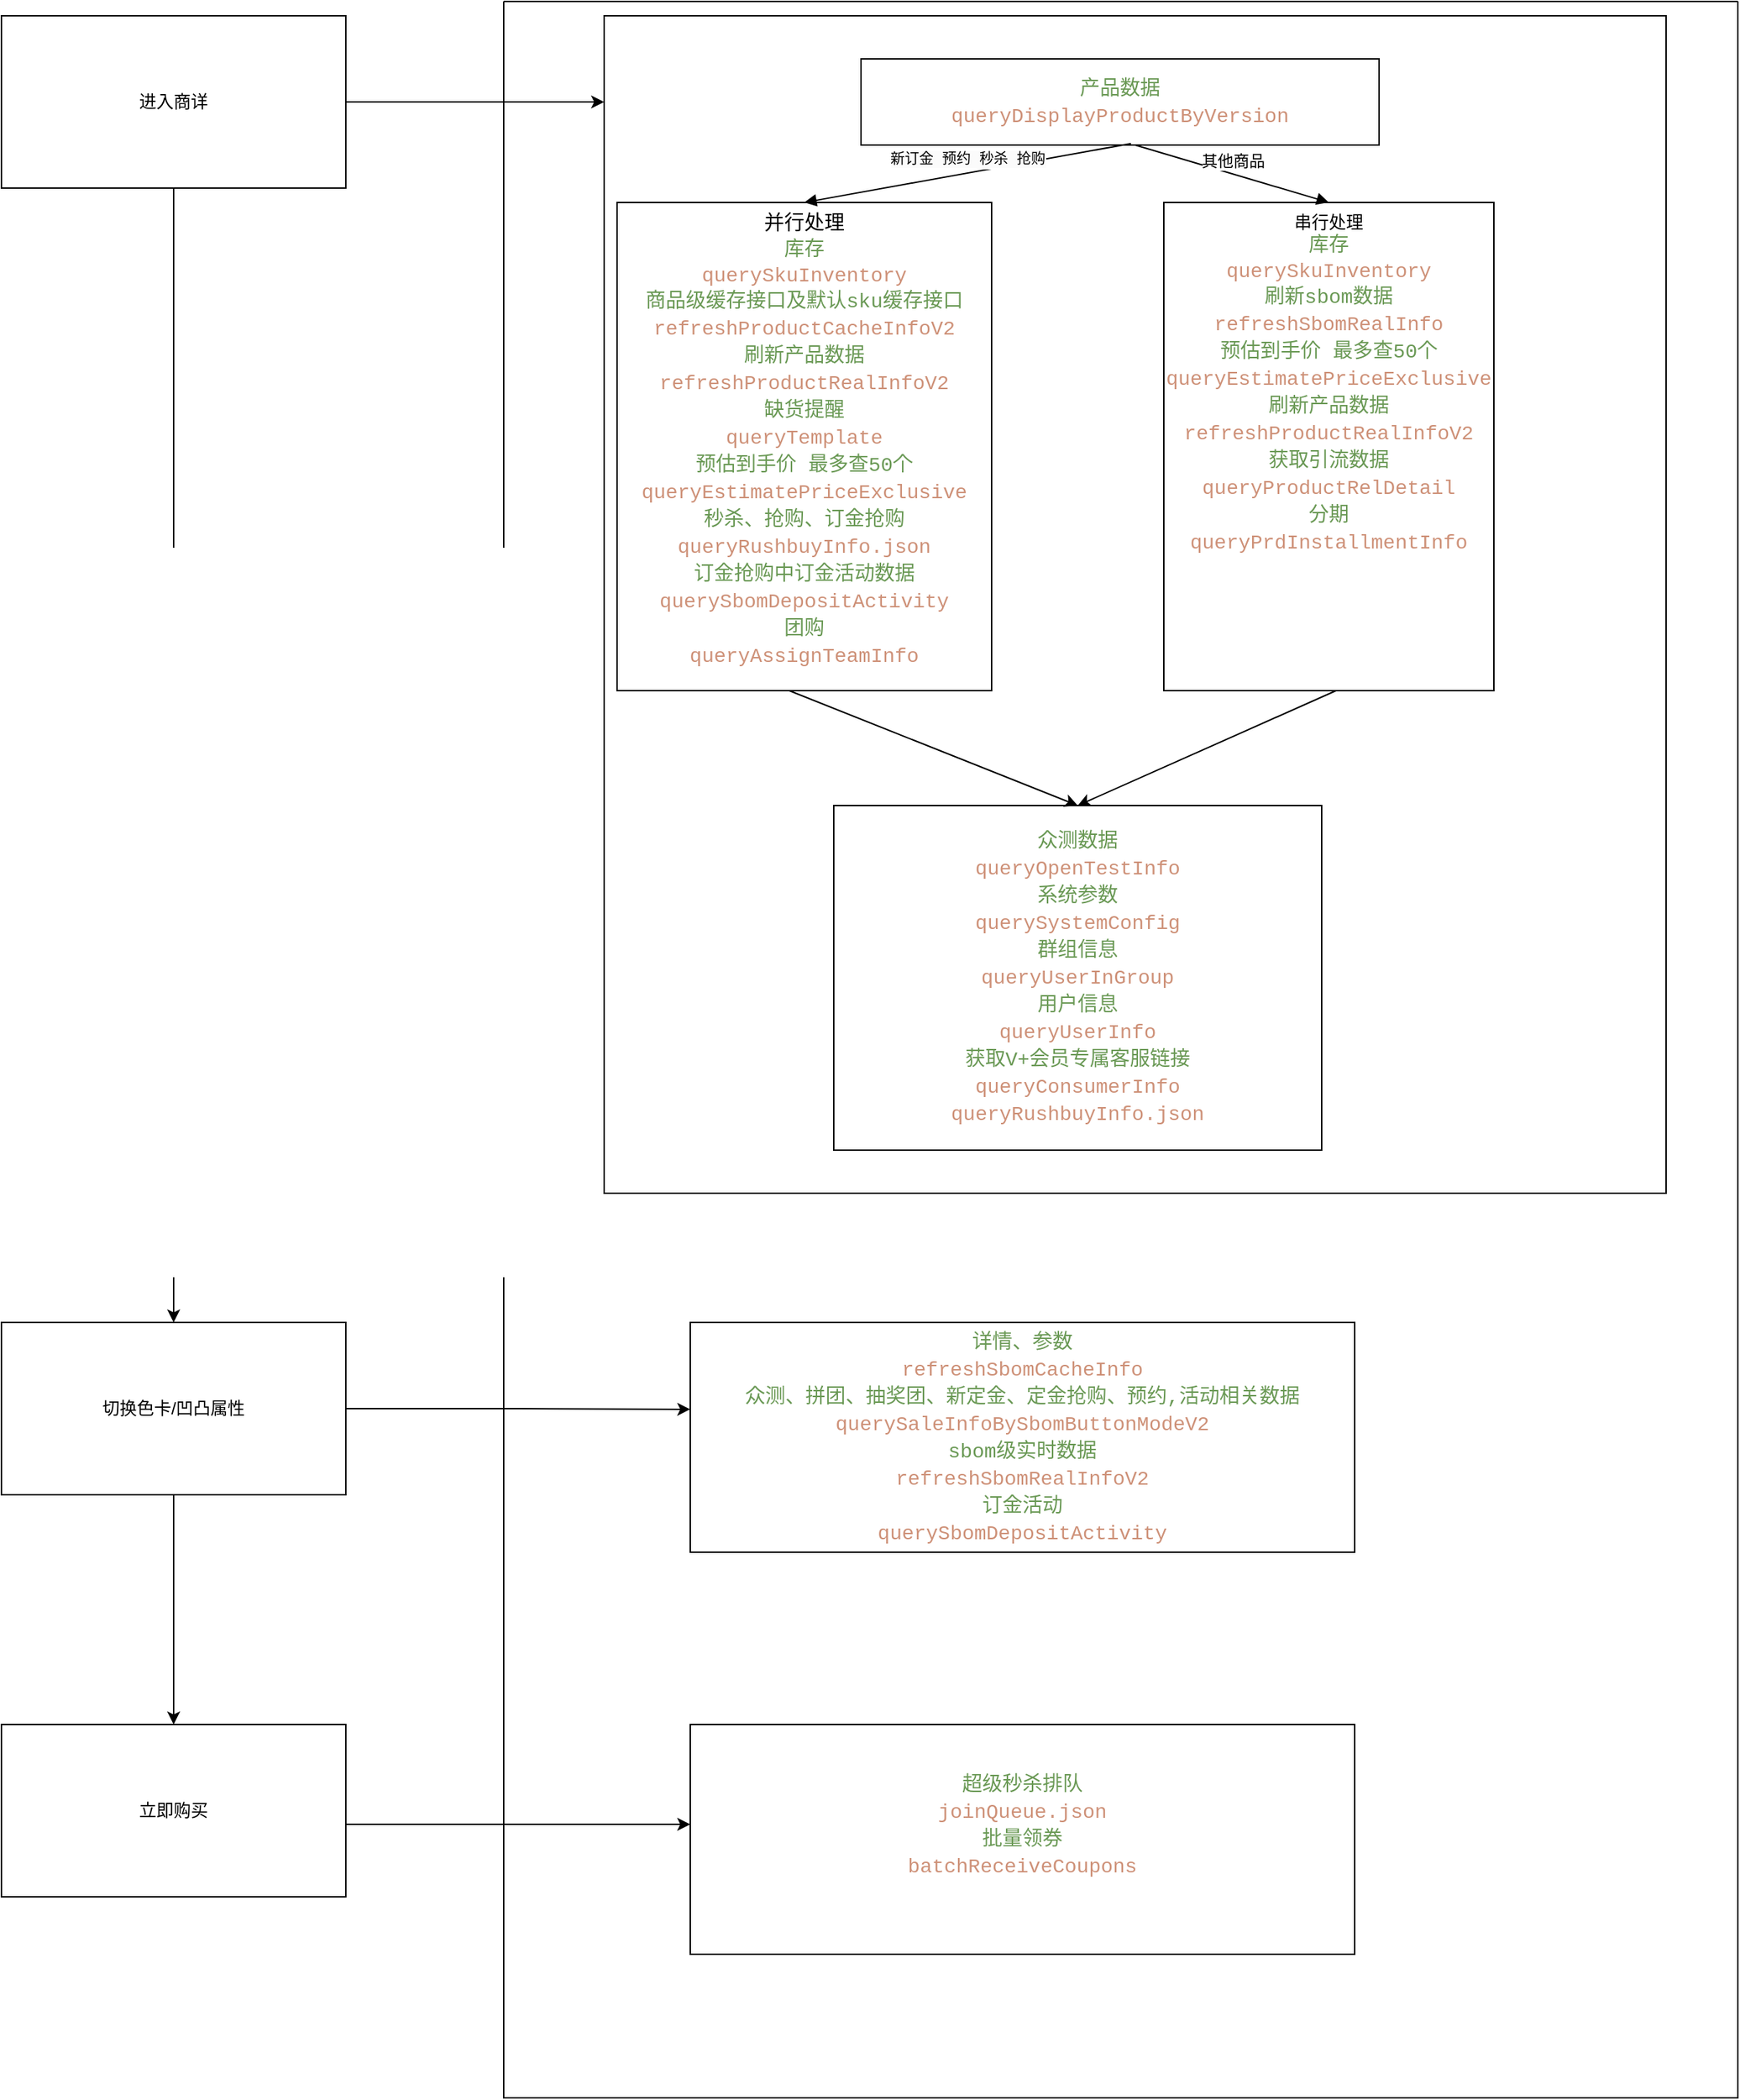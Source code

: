 <mxfile version="24.1.0" type="github">
  <diagram name="Page-1" id="u2O_XTWlCKAYsq86dg9R">
    <mxGraphModel dx="2077" dy="910" grid="1" gridSize="10" guides="1" tooltips="1" connect="1" arrows="1" fold="1" page="1" pageScale="1" pageWidth="827" pageHeight="1169" math="0" shadow="0">
      <root>
        <mxCell id="0" />
        <mxCell id="1" parent="0" />
        <mxCell id="1ApH-VNSJrSQtVyUmo46-1" value="进入商详" style="rounded=0;whiteSpace=wrap;html=1;" parent="1" vertex="1">
          <mxGeometry x="200" y="90" width="240" height="120" as="geometry" />
        </mxCell>
        <mxCell id="1ApH-VNSJrSQtVyUmo46-21" value="" style="edgeStyle=orthogonalEdgeStyle;rounded=0;orthogonalLoop=1;jettySize=auto;html=1;exitX=1;exitY=0.5;exitDx=0;exitDy=0;entryX=0;entryY=0.378;entryDx=0;entryDy=0;entryPerimeter=0;" parent="1" source="1ApH-VNSJrSQtVyUmo46-6" target="1ApH-VNSJrSQtVyUmo46-29" edge="1">
          <mxGeometry relative="1" as="geometry">
            <mxPoint x="310" y="270" as="targetPoint" />
            <mxPoint x="220.0" y="320" as="sourcePoint" />
          </mxGeometry>
        </mxCell>
        <mxCell id="BIDi_lf2wxl6UWkP2Hda-2" value="" style="edgeStyle=orthogonalEdgeStyle;rounded=0;orthogonalLoop=1;jettySize=auto;html=1;" parent="1" source="1ApH-VNSJrSQtVyUmo46-6" target="BIDi_lf2wxl6UWkP2Hda-1" edge="1">
          <mxGeometry relative="1" as="geometry" />
        </mxCell>
        <mxCell id="1ApH-VNSJrSQtVyUmo46-6" value="切换色卡/凹凸属性" style="rounded=0;whiteSpace=wrap;html=1;" parent="1" vertex="1">
          <mxGeometry x="200" y="1000" width="240" height="120" as="geometry" />
        </mxCell>
        <mxCell id="1ApH-VNSJrSQtVyUmo46-26" value="" style="swimlane;startSize=0;" parent="1" vertex="1">
          <mxGeometry x="550" y="80" width="860" height="1460" as="geometry">
            <mxRectangle x="370" y="-40" width="50" height="40" as="alternateBounds" />
          </mxGeometry>
        </mxCell>
        <mxCell id="1ApH-VNSJrSQtVyUmo46-29" value="&lt;div style=&quot;color: rgb(212, 212, 212); font-family: Consolas, &amp;quot;Courier New&amp;quot;, monospace; font-size: 14px; line-height: 19px; white-space: pre;&quot;&gt;&lt;div style=&quot;line-height: 19px;&quot;&gt;&lt;span style=&quot;color: rgb(106, 153, 85);&quot;&gt;详情、参数&lt;/span&gt;&lt;/div&gt;&lt;/div&gt;&lt;div style=&quot;font-family: Consolas, &amp;quot;Courier New&amp;quot;, monospace; font-size: 14px; line-height: 19px; white-space: pre;&quot;&gt;&lt;font color=&quot;#ce9178&quot;&gt;refreshSbomCacheInfo&lt;/font&gt;&lt;/div&gt;&lt;div style=&quot;font-family: Consolas, &amp;quot;Courier New&amp;quot;, monospace; font-size: 14px; line-height: 19px; white-space: pre;&quot;&gt;&lt;div style=&quot;color: rgb(212, 212, 212); line-height: 19px;&quot;&gt;&lt;span style=&quot;color: #6a9955;&quot;&gt;众测、拼团、抽奖团、新定金、定金抢购、预约,活动相关数据&lt;/span&gt;&lt;/div&gt;&lt;div style=&quot;line-height: 19px;&quot;&gt;&lt;div style=&quot;line-height: 19px;&quot;&gt;&lt;font color=&quot;#ce9178&quot;&gt;querySaleInfoBySbomButtonModeV2&lt;/font&gt;&lt;/div&gt;&lt;div style=&quot;line-height: 19px;&quot;&gt;&lt;div style=&quot;color: rgb(212, 212, 212); line-height: 19px;&quot;&gt;&lt;span style=&quot;color: #6a9955;&quot;&gt;sbom级实时数据&lt;/span&gt;&lt;/div&gt;&lt;div style=&quot;line-height: 19px;&quot;&gt;&lt;div style=&quot;line-height: 19px;&quot;&gt;&lt;font color=&quot;#ce9178&quot;&gt;refreshSbomRealInfoV2&lt;/font&gt;&lt;/div&gt;&lt;div style=&quot;color: rgb(212, 212, 212); line-height: 19px;&quot;&gt;&lt;div style=&quot;line-height: 19px;&quot;&gt;&lt;span style=&quot;color: #6a9955;&quot;&gt;订金活动&lt;/span&gt;&lt;/div&gt;&lt;/div&gt;&lt;div style=&quot;color: rgb(212, 212, 212); line-height: 19px;&quot;&gt;&lt;div style=&quot;line-height: 19px;&quot;&gt;&lt;span style=&quot;color: rgb(206, 145, 120);&quot;&gt;querySbomDepositActivity&lt;/span&gt;&lt;/div&gt;&lt;/div&gt;&lt;/div&gt;&lt;/div&gt;&lt;/div&gt;&lt;/div&gt;" style="rounded=0;whiteSpace=wrap;html=1;" parent="1ApH-VNSJrSQtVyUmo46-26" vertex="1">
          <mxGeometry x="130" y="920" width="463" height="160" as="geometry" />
        </mxCell>
        <mxCell id="1ApH-VNSJrSQtVyUmo46-30" value="&lt;div style=&quot;font-family: Consolas, &amp;quot;Courier New&amp;quot;, monospace; font-size: 14px; line-height: 19px; white-space: pre;&quot;&gt;&lt;br&gt;&lt;/div&gt;" style="rounded=0;whiteSpace=wrap;html=1;" parent="1ApH-VNSJrSQtVyUmo46-26" vertex="1">
          <mxGeometry x="70" y="10" width="740" height="820" as="geometry" />
        </mxCell>
        <mxCell id="0UPRgDer_mfpHVIL84oV-1" value="&lt;div style=&quot;color: rgb(212, 212, 212); font-family: Consolas, &amp;quot;Courier New&amp;quot;, monospace; font-size: 14px; line-height: 19px; white-space: pre;&quot;&gt;&lt;div style=&quot;line-height: 19px;&quot;&gt;&lt;span style=&quot;color: rgb(106, 153, 85);&quot;&gt;产品数据&lt;/span&gt;&lt;/div&gt;&lt;/div&gt;&lt;div style=&quot;color: rgb(212, 212, 212); font-family: Consolas, &amp;quot;Courier New&amp;quot;, monospace; font-size: 14px; line-height: 19px; white-space: pre;&quot;&gt;&lt;span style=&quot;color: rgb(206, 145, 120);&quot;&gt;queryDisplayProductByVersion&lt;/span&gt;&lt;/div&gt;" style="rounded=0;whiteSpace=wrap;html=1;" parent="1ApH-VNSJrSQtVyUmo46-26" vertex="1">
          <mxGeometry x="249" y="40" width="361" height="60" as="geometry" />
        </mxCell>
        <mxCell id="0UPRgDer_mfpHVIL84oV-2" value="&lt;div&gt;&lt;span style=&quot;font-family: Consolas, &amp;quot;Courier New&amp;quot;, monospace; font-size: 14px; white-space: pre;&quot;&gt;并行处理&lt;/span&gt;&lt;/div&gt;&lt;div&gt;&lt;div style=&quot;color: rgb(212, 212, 212); font-family: Consolas, &amp;quot;Courier New&amp;quot;, monospace; font-size: 14px; line-height: 19px; white-space: pre;&quot;&gt;&lt;span style=&quot;color: #6a9955;&quot;&gt;库存&lt;/span&gt;&lt;/div&gt;&lt;/div&gt;&lt;span style=&quot;color: rgb(206, 145, 120); font-family: Consolas, &amp;quot;Courier New&amp;quot;, monospace; font-size: 14px; white-space: pre;&quot;&gt;querySkuInventory&lt;/span&gt;&lt;div&gt;&lt;div style=&quot;color: rgb(212, 212, 212); font-family: Consolas, &amp;quot;Courier New&amp;quot;, monospace; font-size: 14px; line-height: 19px; white-space: pre;&quot;&gt;&lt;span style=&quot;color: #6a9955;&quot;&gt;商品级缓存接⼝及默认sku缓存接⼝&lt;/span&gt;&lt;/div&gt;&lt;div&gt;&lt;div style=&quot;font-family: Consolas, &amp;quot;Courier New&amp;quot;, monospace; font-size: 14px; line-height: 19px; white-space: pre;&quot;&gt;&lt;font color=&quot;#ce9178&quot;&gt;refreshProductCacheInfoV2&lt;/font&gt;&lt;/div&gt;&lt;/div&gt;&lt;div style=&quot;color: rgb(212, 212, 212); font-family: Consolas, &amp;quot;Courier New&amp;quot;, monospace; font-size: 14px; line-height: 19px; white-space: pre;&quot;&gt;&lt;div style=&quot;line-height: 19px;&quot;&gt;&lt;span style=&quot;color: #6a9955;&quot;&gt;刷新产品数据&lt;/span&gt;&lt;/div&gt;&lt;/div&gt;&lt;div style=&quot;font-family: Consolas, &amp;quot;Courier New&amp;quot;, monospace; font-size: 14px; line-height: 19px; white-space: pre;&quot;&gt;&lt;div style=&quot;line-height: 19px;&quot;&gt;&lt;font color=&quot;#ce9178&quot;&gt;refreshProductRealInfoV2&lt;/font&gt;&lt;/div&gt;&lt;div style=&quot;color: rgb(212, 212, 212); line-height: 19px;&quot;&gt;&lt;div style=&quot;line-height: 19px;&quot;&gt;&lt;span style=&quot;color: #6a9955;&quot;&gt;缺货提醒&lt;/span&gt;&lt;/div&gt;&lt;/div&gt;&lt;div style=&quot;line-height: 19px;&quot;&gt;&lt;div style=&quot;line-height: 19px;&quot;&gt;&lt;font color=&quot;#ce9178&quot;&gt;queryTemplate&lt;/font&gt;&lt;/div&gt;&lt;div style=&quot;color: rgb(212, 212, 212); line-height: 19px;&quot;&gt;&lt;div style=&quot;line-height: 19px;&quot;&gt;&lt;span style=&quot;color: #6a9955;&quot;&gt;预估到手价 最多查50个&lt;/span&gt;&lt;/div&gt;&lt;/div&gt;&lt;div style=&quot;line-height: 19px;&quot;&gt;&lt;div style=&quot;line-height: 19px;&quot;&gt;&lt;font color=&quot;#ce9178&quot;&gt;queryEstimatePriceExclusive&lt;/font&gt;&lt;/div&gt;&lt;div style=&quot;line-height: 19px;&quot;&gt;&lt;div style=&quot;color: rgb(212, 212, 212); line-height: 19px;&quot;&gt;&lt;div style=&quot;line-height: 19px;&quot;&gt;&lt;span style=&quot;color: #6a9955;&quot;&gt;秒杀、抢购、订金抢购&lt;/span&gt;&lt;/div&gt;&lt;/div&gt;&lt;div style=&quot;line-height: 19px;&quot;&gt;&lt;font color=&quot;#ce9178&quot;&gt;queryRushbuyInfo.json&lt;/font&gt;&lt;/div&gt;&lt;div style=&quot;line-height: 19px;&quot;&gt;&lt;div style=&quot;line-height: 19px;&quot;&gt;&lt;div style=&quot;line-height: 19px;&quot;&gt;&lt;span style=&quot;color: #6a9955;&quot;&gt;订金抢购中订金活动数据&lt;/span&gt;&lt;/div&gt;&lt;/div&gt;&lt;div style=&quot;line-height: 19px;&quot;&gt;&lt;font color=&quot;#ce9178&quot;&gt;querySbomDepositActivity&lt;/font&gt;&lt;/div&gt;&lt;div style=&quot;color: rgb(212, 212, 212); line-height: 19px;&quot;&gt;&lt;div style=&quot;line-height: 19px;&quot;&gt;&lt;span style=&quot;color: #6a9955;&quot;&gt;团购&lt;/span&gt;&lt;/div&gt;&lt;/div&gt;&lt;div style=&quot;line-height: 19px;&quot;&gt;&lt;div style=&quot;line-height: 19px;&quot;&gt;&lt;font color=&quot;#ce9178&quot;&gt;queryAssignTeamInfo&lt;/font&gt;&lt;/div&gt;&lt;/div&gt;&lt;/div&gt;&lt;/div&gt;&lt;/div&gt;&lt;/div&gt;&lt;/div&gt;&lt;/div&gt;" style="rounded=0;whiteSpace=wrap;html=1;verticalAlign=top;" parent="1ApH-VNSJrSQtVyUmo46-26" vertex="1">
          <mxGeometry x="79" y="140" width="261" height="340" as="geometry" />
        </mxCell>
        <mxCell id="0UPRgDer_mfpHVIL84oV-4" value="&lt;span style=&quot;font-family: Consolas, &amp;quot;Courier New&amp;quot;, monospace; white-space-collapse: preserve; background-color: rgb(251, 251, 251);&quot;&gt;&lt;font style=&quot;font-size: 10px;&quot;&gt;新订金 预约 秒杀 抢购&lt;/font&gt;&lt;/span&gt;" style="html=1;verticalAlign=bottom;endArrow=block;curved=0;rounded=0;entryX=0.5;entryY=0;entryDx=0;entryDy=0;exitX=0.521;exitY=0.983;exitDx=0;exitDy=0;exitPerimeter=0;" parent="1ApH-VNSJrSQtVyUmo46-26" source="0UPRgDer_mfpHVIL84oV-1" target="0UPRgDer_mfpHVIL84oV-2" edge="1">
          <mxGeometry width="80" relative="1" as="geometry">
            <mxPoint x="119" y="100" as="sourcePoint" />
            <mxPoint x="199" y="100" as="targetPoint" />
          </mxGeometry>
        </mxCell>
        <mxCell id="jercOOpqycpCU1gVW-x0-1" value="串行处理&lt;div&gt;&lt;div&gt;&lt;div style=&quot;color: rgb(212, 212, 212); font-family: Consolas, &amp;quot;Courier New&amp;quot;, monospace; font-size: 14px; line-height: 19px; white-space: pre;&quot;&gt;&lt;span style=&quot;color: rgb(106, 153, 85);&quot;&gt;库存&lt;/span&gt;&lt;/div&gt;&lt;/div&gt;&lt;span style=&quot;color: rgb(206, 145, 120); font-family: Consolas, &amp;quot;Courier New&amp;quot;, monospace; font-size: 14px; white-space: pre;&quot;&gt;querySkuInventory&lt;/span&gt;&lt;br&gt;&lt;/div&gt;&lt;div&gt;&lt;div style=&quot;color: rgb(212, 212, 212); font-family: Consolas, &amp;quot;Courier New&amp;quot;, monospace; font-size: 14px; line-height: 19px; white-space: pre;&quot;&gt;&lt;span style=&quot;color: #6a9955;&quot;&gt;刷新sbom数据&lt;/span&gt;&lt;/div&gt;&lt;/div&gt;&lt;div&gt;&lt;div style=&quot;color: rgb(212, 212, 212); font-family: Consolas, &amp;quot;Courier New&amp;quot;, monospace; font-size: 14px; line-height: 19px; white-space: pre;&quot;&gt;&lt;span style=&quot;color: #ce9178;&quot;&gt;refreshSbomRealInfo&lt;/span&gt;&lt;/div&gt;&lt;/div&gt;&lt;div style=&quot;font-family: Consolas, &amp;quot;Courier New&amp;quot;, monospace; font-size: 14px; line-height: 19px; white-space: pre;&quot;&gt;&lt;div style=&quot;color: rgb(212, 212, 212); line-height: 19px;&quot;&gt;&lt;div style=&quot;line-height: 19px;&quot;&gt;&lt;span style=&quot;color: rgb(106, 153, 85);&quot;&gt;预估到手价 最多查50个&lt;/span&gt;&lt;/div&gt;&lt;/div&gt;&lt;div style=&quot;line-height: 19px;&quot;&gt;&lt;div style=&quot;line-height: 19px;&quot;&gt;&lt;font color=&quot;#ce9178&quot;&gt;queryEstimatePriceExclusive&lt;/font&gt;&lt;/div&gt;&lt;div style=&quot;line-height: 19px;&quot;&gt;&lt;div style=&quot;color: rgb(212, 212, 212); line-height: 19px;&quot;&gt;&lt;div style=&quot;line-height: 19px;&quot;&gt;&lt;span style=&quot;color: rgb(106, 153, 85);&quot;&gt;刷新产品数据&lt;/span&gt;&lt;/div&gt;&lt;/div&gt;&lt;div style=&quot;line-height: 19px;&quot;&gt;&lt;div style=&quot;line-height: 19px;&quot;&gt;&lt;font color=&quot;#ce9178&quot;&gt;refreshProductRealInfoV2&lt;/font&gt;&lt;/div&gt;&lt;div style=&quot;color: rgb(212, 212, 212); line-height: 19px;&quot;&gt;&lt;div style=&quot;line-height: 19px;&quot;&gt;&lt;span style=&quot;color: #6a9955;&quot;&gt;获取引流数据&lt;/span&gt;&lt;/div&gt;&lt;/div&gt;&lt;div style=&quot;line-height: 19px;&quot;&gt;&lt;div style=&quot;line-height: 19px;&quot;&gt;&lt;font color=&quot;#ce9178&quot;&gt;queryProductRelDetail&lt;/font&gt;&lt;/div&gt;&lt;div style=&quot;line-height: 19px;&quot;&gt;&lt;font color=&quot;#6a9955&quot;&gt;分期&lt;/font&gt;&lt;/div&gt;&lt;div style=&quot;line-height: 19px;&quot;&gt;&lt;div style=&quot;line-height: 19px;&quot;&gt;&lt;font color=&quot;#ce9178&quot;&gt;queryPrdInstallmentInfo&lt;/font&gt;&lt;/div&gt;&lt;/div&gt;&lt;/div&gt;&lt;/div&gt;&lt;/div&gt;&lt;/div&gt;&lt;/div&gt;" style="rounded=0;whiteSpace=wrap;html=1;verticalAlign=top;" vertex="1" parent="1ApH-VNSJrSQtVyUmo46-26">
          <mxGeometry x="460" y="140" width="230" height="340" as="geometry" />
        </mxCell>
        <mxCell id="jercOOpqycpCU1gVW-x0-3" value="其他商品" style="html=1;verticalAlign=bottom;endArrow=block;curved=0;rounded=0;entryX=0.5;entryY=0;entryDx=0;entryDy=0;" edge="1" parent="1ApH-VNSJrSQtVyUmo46-26" target="jercOOpqycpCU1gVW-x0-1">
          <mxGeometry width="80" relative="1" as="geometry">
            <mxPoint x="440" y="100" as="sourcePoint" />
            <mxPoint x="520" y="100" as="targetPoint" />
          </mxGeometry>
        </mxCell>
        <mxCell id="jercOOpqycpCU1gVW-x0-4" value="&lt;div style=&quot;color: rgb(212, 212, 212); font-family: Consolas, &amp;quot;Courier New&amp;quot;, monospace; font-size: 14px; line-height: 19px; white-space: pre;&quot;&gt;&lt;div style=&quot;line-height: 19px;&quot;&gt;&lt;span style=&quot;color: rgb(106, 153, 85);&quot;&gt;众测数据&lt;/span&gt;&lt;/div&gt;&lt;/div&gt;&lt;div style=&quot;font-family: Consolas, &amp;quot;Courier New&amp;quot;, monospace; font-size: 14px; line-height: 19px; white-space: pre;&quot;&gt;&lt;font color=&quot;#ce9178&quot;&gt;queryOpenTestInfo&lt;/font&gt;&lt;/div&gt;&lt;div style=&quot;font-family: Consolas, &amp;quot;Courier New&amp;quot;, monospace; font-size: 14px; line-height: 19px; white-space: pre;&quot;&gt;&lt;div style=&quot;line-height: 19px;&quot;&gt;&lt;font color=&quot;#6a9955&quot;&gt;系统参数&lt;/font&gt;&lt;/div&gt;&lt;div style=&quot;line-height: 19px;&quot;&gt;&lt;font color=&quot;#ce9178&quot;&gt;querySystemConfig&lt;/font&gt;&lt;/div&gt;&lt;div style=&quot;line-height: 19px;&quot;&gt;&lt;font color=&quot;#6a9955&quot;&gt;群组信息&lt;/font&gt;&lt;/div&gt;&lt;div style=&quot;line-height: 19px;&quot;&gt;&lt;div style=&quot;line-height: 19px;&quot;&gt;&lt;font color=&quot;#ce9178&quot;&gt;queryUserInGroup&lt;/font&gt;&lt;/div&gt;&lt;/div&gt;&lt;div style=&quot;color: rgb(212, 212, 212); line-height: 19px;&quot;&gt;&lt;div style=&quot;line-height: 19px;&quot;&gt;&lt;span style=&quot;color: #6a9955;&quot;&gt;用户信息&lt;/span&gt;&lt;/div&gt;&lt;/div&gt;&lt;div style=&quot;line-height: 19px;&quot;&gt;&lt;div style=&quot;line-height: 19px;&quot;&gt;&lt;font color=&quot;#ce9178&quot;&gt;queryUserInfo&lt;/font&gt;&lt;/div&gt;&lt;div style=&quot;line-height: 19px;&quot;&gt;&lt;div style=&quot;color: rgb(212, 212, 212); line-height: 19px;&quot;&gt;&lt;span style=&quot;color: #6a9955;&quot;&gt;获取V+会员专属客服链接&lt;/span&gt;&lt;/div&gt;&lt;div style=&quot;line-height: 19px;&quot;&gt;&lt;div style=&quot;line-height: 19px;&quot;&gt;&lt;font color=&quot;#ce9178&quot;&gt;queryConsumerInfo&lt;/font&gt;&lt;/div&gt;&lt;div style=&quot;line-height: 19px;&quot;&gt;&lt;div style=&quot;line-height: 19px;&quot;&gt;&lt;font color=&quot;#ce9178&quot;&gt;queryRushbuyInfo.json&lt;/font&gt;&lt;/div&gt;&lt;/div&gt;&lt;/div&gt;&lt;/div&gt;&lt;/div&gt;&lt;/div&gt;" style="rounded=0;whiteSpace=wrap;html=1;" vertex="1" parent="1ApH-VNSJrSQtVyUmo46-26">
          <mxGeometry x="230" y="560" width="340" height="240" as="geometry" />
        </mxCell>
        <mxCell id="jercOOpqycpCU1gVW-x0-5" value="" style="endArrow=classic;html=1;rounded=0;entryX=0.5;entryY=0;entryDx=0;entryDy=0;" edge="1" parent="1ApH-VNSJrSQtVyUmo46-26" target="jercOOpqycpCU1gVW-x0-4">
          <mxGeometry width="50" height="50" relative="1" as="geometry">
            <mxPoint x="199" y="480" as="sourcePoint" />
            <mxPoint x="249" y="430" as="targetPoint" />
            <Array as="points" />
          </mxGeometry>
        </mxCell>
        <mxCell id="jercOOpqycpCU1gVW-x0-6" value="" style="endArrow=classic;html=1;rounded=0;entryX=0.5;entryY=0;entryDx=0;entryDy=0;" edge="1" parent="1ApH-VNSJrSQtVyUmo46-26" target="jercOOpqycpCU1gVW-x0-4">
          <mxGeometry width="50" height="50" relative="1" as="geometry">
            <mxPoint x="580" y="480" as="sourcePoint" />
            <mxPoint x="630" y="430" as="targetPoint" />
          </mxGeometry>
        </mxCell>
        <mxCell id="jercOOpqycpCU1gVW-x0-9" value="&lt;div style=&quot;color: rgb(212, 212, 212); font-family: Consolas, &amp;quot;Courier New&amp;quot;, monospace; font-size: 14px; line-height: 19px; white-space: pre;&quot;&gt;&lt;div style=&quot;line-height: 19px;&quot;&gt;&lt;div style=&quot;line-height: 19px;&quot;&gt;&lt;span style=&quot;color: rgb(106, 153, 85);&quot;&gt;超级秒杀排队&lt;/span&gt;&lt;/div&gt;&lt;/div&gt;&lt;/div&gt;&lt;div style=&quot;font-family: Consolas, &amp;quot;Courier New&amp;quot;, monospace; font-size: 14px; line-height: 19px; white-space: pre;&quot;&gt;&lt;div style=&quot;line-height: 19px;&quot;&gt;&lt;font color=&quot;#ce9178&quot;&gt;joinQueue.json&lt;/font&gt;&lt;/div&gt;&lt;/div&gt;&lt;div style=&quot;color: rgb(212, 212, 212); font-family: Consolas, &amp;quot;Courier New&amp;quot;, monospace; font-size: 14px; line-height: 19px; white-space: pre;&quot;&gt;&lt;div style=&quot;line-height: 19px;&quot;&gt;&lt;div style=&quot;line-height: 19px;&quot;&gt;&lt;span style=&quot;color: #6a9955;&quot;&gt;批量领券&lt;/span&gt;&lt;/div&gt;&lt;/div&gt;&lt;div style=&quot;line-height: 19px;&quot;&gt;&lt;div style=&quot;line-height: 19px;&quot;&gt;&lt;div style=&quot;line-height: 19px;&quot;&gt;&lt;span style=&quot;color: #ce9178;&quot;&gt;batchReceiveCoupons&lt;/span&gt;&lt;/div&gt;&lt;/div&gt;&lt;div style=&quot;line-height: 19px;&quot;&gt;&lt;div style=&quot;line-height: 19px;&quot;&gt;&lt;br&gt;&lt;/div&gt;&lt;/div&gt;&lt;/div&gt;&lt;/div&gt;" style="rounded=0;whiteSpace=wrap;html=1;" vertex="1" parent="1ApH-VNSJrSQtVyUmo46-26">
          <mxGeometry x="130" y="1200" width="463" height="160" as="geometry" />
        </mxCell>
        <mxCell id="BIDi_lf2wxl6UWkP2Hda-1" value="立即购买" style="rounded=0;whiteSpace=wrap;html=1;" parent="1" vertex="1">
          <mxGeometry x="200" y="1280" width="240" height="120" as="geometry" />
        </mxCell>
        <mxCell id="jercOOpqycpCU1gVW-x0-7" value="" style="endArrow=classic;html=1;rounded=0;exitX=1;exitY=0.5;exitDx=0;exitDy=0;" edge="1" parent="1" source="1ApH-VNSJrSQtVyUmo46-1">
          <mxGeometry width="50" height="50" relative="1" as="geometry">
            <mxPoint x="470" y="150" as="sourcePoint" />
            <mxPoint x="620" y="150" as="targetPoint" />
            <Array as="points" />
          </mxGeometry>
        </mxCell>
        <mxCell id="jercOOpqycpCU1gVW-x0-8" value="" style="endArrow=classic;html=1;rounded=0;exitX=0.5;exitY=1;exitDx=0;exitDy=0;" edge="1" parent="1" source="1ApH-VNSJrSQtVyUmo46-1" target="1ApH-VNSJrSQtVyUmo46-6">
          <mxGeometry width="50" height="50" relative="1" as="geometry">
            <mxPoint x="280" y="230" as="sourcePoint" />
            <mxPoint x="330" y="180" as="targetPoint" />
          </mxGeometry>
        </mxCell>
        <mxCell id="jercOOpqycpCU1gVW-x0-10" value="" style="edgeStyle=orthogonalEdgeStyle;rounded=0;orthogonalLoop=1;jettySize=auto;html=1;exitX=1;exitY=0.5;exitDx=0;exitDy=0;entryX=0;entryY=0.378;entryDx=0;entryDy=0;entryPerimeter=0;" edge="1" parent="1">
          <mxGeometry relative="1" as="geometry">
            <mxPoint x="680" y="1349.52" as="targetPoint" />
            <mxPoint x="440" y="1349.52" as="sourcePoint" />
          </mxGeometry>
        </mxCell>
      </root>
    </mxGraphModel>
  </diagram>
</mxfile>
